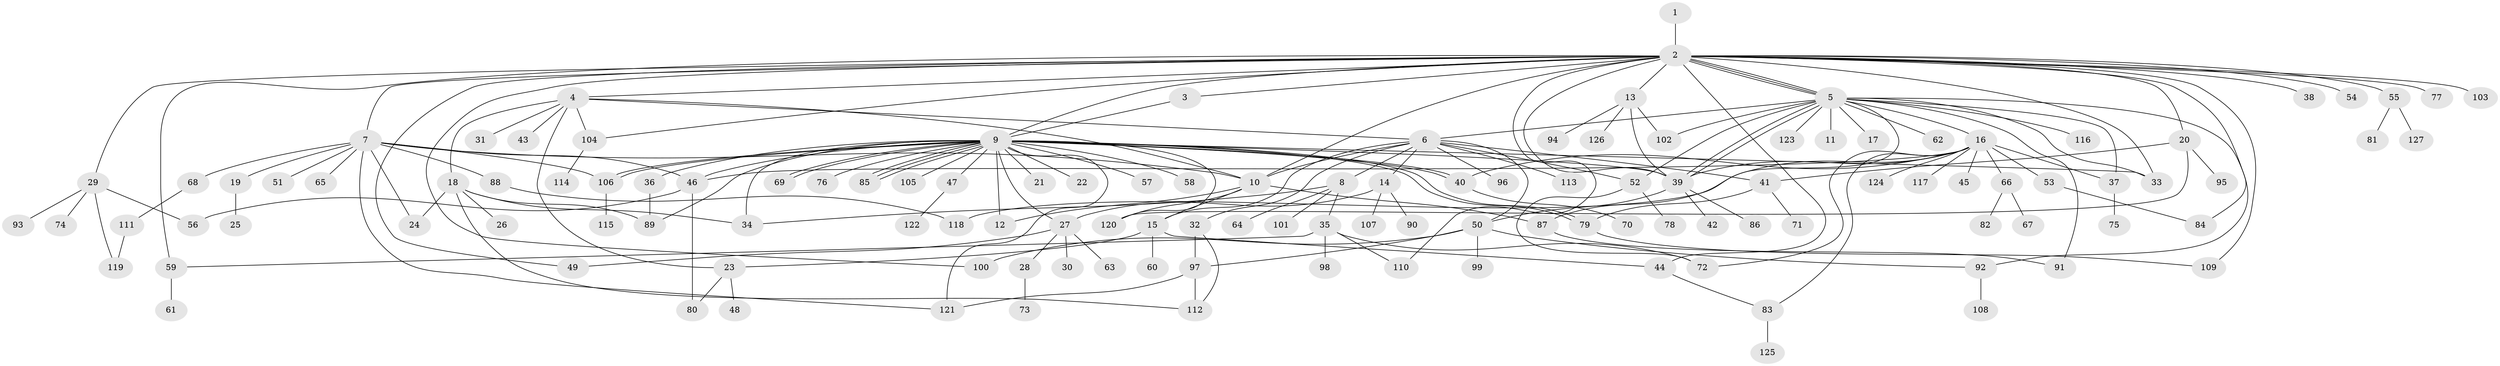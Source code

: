// coarse degree distribution, {1: 0.5148514851485149, 27: 0.009900990099009901, 2: 0.1485148514851485, 7: 0.019801980198019802, 25: 0.009900990099009901, 11: 0.009900990099009901, 8: 0.019801980198019802, 28: 0.009900990099009901, 10: 0.009900990099009901, 5: 0.019801980198019802, 3: 0.1188118811881188, 13: 0.009900990099009901, 6: 0.0297029702970297, 4: 0.06930693069306931}
// Generated by graph-tools (version 1.1) at 2025/51/02/27/25 19:51:54]
// undirected, 127 vertices, 190 edges
graph export_dot {
graph [start="1"]
  node [color=gray90,style=filled];
  1;
  2;
  3;
  4;
  5;
  6;
  7;
  8;
  9;
  10;
  11;
  12;
  13;
  14;
  15;
  16;
  17;
  18;
  19;
  20;
  21;
  22;
  23;
  24;
  25;
  26;
  27;
  28;
  29;
  30;
  31;
  32;
  33;
  34;
  35;
  36;
  37;
  38;
  39;
  40;
  41;
  42;
  43;
  44;
  45;
  46;
  47;
  48;
  49;
  50;
  51;
  52;
  53;
  54;
  55;
  56;
  57;
  58;
  59;
  60;
  61;
  62;
  63;
  64;
  65;
  66;
  67;
  68;
  69;
  70;
  71;
  72;
  73;
  74;
  75;
  76;
  77;
  78;
  79;
  80;
  81;
  82;
  83;
  84;
  85;
  86;
  87;
  88;
  89;
  90;
  91;
  92;
  93;
  94;
  95;
  96;
  97;
  98;
  99;
  100;
  101;
  102;
  103;
  104;
  105;
  106;
  107;
  108;
  109;
  110;
  111;
  112;
  113;
  114;
  115;
  116;
  117;
  118;
  119;
  120;
  121;
  122;
  123;
  124;
  125;
  126;
  127;
  1 -- 2;
  2 -- 3;
  2 -- 4;
  2 -- 5;
  2 -- 5;
  2 -- 5;
  2 -- 7;
  2 -- 9;
  2 -- 10;
  2 -- 13;
  2 -- 20;
  2 -- 29;
  2 -- 33;
  2 -- 38;
  2 -- 39;
  2 -- 44;
  2 -- 49;
  2 -- 54;
  2 -- 55;
  2 -- 59;
  2 -- 77;
  2 -- 84;
  2 -- 100;
  2 -- 103;
  2 -- 104;
  2 -- 109;
  2 -- 110;
  3 -- 9;
  4 -- 6;
  4 -- 10;
  4 -- 18;
  4 -- 23;
  4 -- 31;
  4 -- 43;
  4 -- 104;
  5 -- 6;
  5 -- 11;
  5 -- 16;
  5 -- 17;
  5 -- 33;
  5 -- 37;
  5 -- 39;
  5 -- 39;
  5 -- 52;
  5 -- 62;
  5 -- 87;
  5 -- 91;
  5 -- 92;
  5 -- 102;
  5 -- 116;
  5 -- 123;
  6 -- 8;
  6 -- 10;
  6 -- 14;
  6 -- 15;
  6 -- 32;
  6 -- 41;
  6 -- 50;
  6 -- 52;
  6 -- 96;
  6 -- 113;
  7 -- 10;
  7 -- 19;
  7 -- 24;
  7 -- 46;
  7 -- 51;
  7 -- 65;
  7 -- 68;
  7 -- 88;
  7 -- 106;
  7 -- 121;
  8 -- 34;
  8 -- 35;
  8 -- 64;
  8 -- 101;
  9 -- 12;
  9 -- 21;
  9 -- 22;
  9 -- 27;
  9 -- 33;
  9 -- 34;
  9 -- 36;
  9 -- 39;
  9 -- 40;
  9 -- 40;
  9 -- 46;
  9 -- 47;
  9 -- 57;
  9 -- 58;
  9 -- 69;
  9 -- 69;
  9 -- 76;
  9 -- 79;
  9 -- 79;
  9 -- 85;
  9 -- 85;
  9 -- 85;
  9 -- 89;
  9 -- 105;
  9 -- 106;
  9 -- 106;
  9 -- 120;
  9 -- 121;
  10 -- 12;
  10 -- 15;
  10 -- 87;
  10 -- 120;
  13 -- 39;
  13 -- 94;
  13 -- 102;
  13 -- 126;
  14 -- 27;
  14 -- 90;
  14 -- 107;
  15 -- 23;
  15 -- 44;
  15 -- 60;
  16 -- 37;
  16 -- 39;
  16 -- 40;
  16 -- 45;
  16 -- 46;
  16 -- 53;
  16 -- 66;
  16 -- 72;
  16 -- 83;
  16 -- 117;
  16 -- 118;
  16 -- 124;
  18 -- 24;
  18 -- 26;
  18 -- 34;
  18 -- 89;
  18 -- 112;
  19 -- 25;
  20 -- 41;
  20 -- 95;
  20 -- 120;
  23 -- 48;
  23 -- 80;
  27 -- 28;
  27 -- 30;
  27 -- 49;
  27 -- 63;
  28 -- 73;
  29 -- 56;
  29 -- 74;
  29 -- 93;
  29 -- 119;
  32 -- 97;
  32 -- 112;
  35 -- 59;
  35 -- 72;
  35 -- 98;
  35 -- 110;
  36 -- 89;
  37 -- 75;
  39 -- 42;
  39 -- 50;
  39 -- 86;
  40 -- 70;
  41 -- 71;
  41 -- 79;
  44 -- 83;
  46 -- 56;
  46 -- 80;
  47 -- 122;
  50 -- 92;
  50 -- 97;
  50 -- 99;
  50 -- 100;
  52 -- 72;
  52 -- 78;
  53 -- 84;
  55 -- 81;
  55 -- 127;
  59 -- 61;
  66 -- 67;
  66 -- 82;
  68 -- 111;
  79 -- 109;
  83 -- 125;
  87 -- 91;
  88 -- 118;
  92 -- 108;
  97 -- 112;
  97 -- 121;
  104 -- 114;
  106 -- 115;
  111 -- 119;
}
